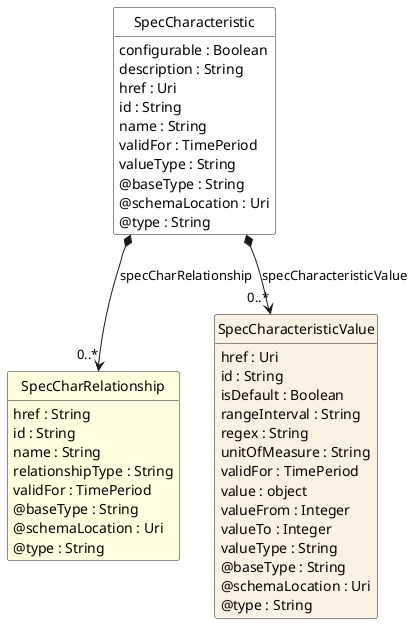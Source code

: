 @startuml
hide circle
hide methods
hide stereotype
show <<Enumeration>> stereotype
skinparam class {
   BackgroundColor<<Enumeration>> #E6F5F7
   BackgroundColor<<Ref>> #FFFFE0
   BackgroundColor<<Pivot>> #FFFFFFF
   BackgroundColor<<SimpleType>> #E2F0DA
   BackgroundColor #FCF2E3
}

class SpecCharacteristic <<Pivot>> {
    configurable : Boolean
    description : String
    href : Uri
    id : String
    name : String
    validFor : TimePeriod
    valueType : String
    @baseType : String
    @schemaLocation : Uri
    @type : String
}

class SpecCharRelationship  <<Ref>> {
    href : String
    id : String
    name : String
    relationshipType : String
    validFor : TimePeriod
    @baseType : String
    @schemaLocation : Uri
    @type : String
}

class SpecCharacteristicValue  {
    href : Uri
    id : String
    isDefault : Boolean
    rangeInterval : String
    regex : String
    unitOfMeasure : String
    validFor : TimePeriod
    value : object
    valueFrom : Integer
    valueTo : Integer
    valueType : String
    @baseType : String
    @schemaLocation : Uri
    @type : String
}

SpecCharacteristic *-->  "0..*" SpecCharRelationship : specCharRelationship

SpecCharacteristic *-->  "0..*" SpecCharacteristicValue : specCharacteristicValue

@enduml